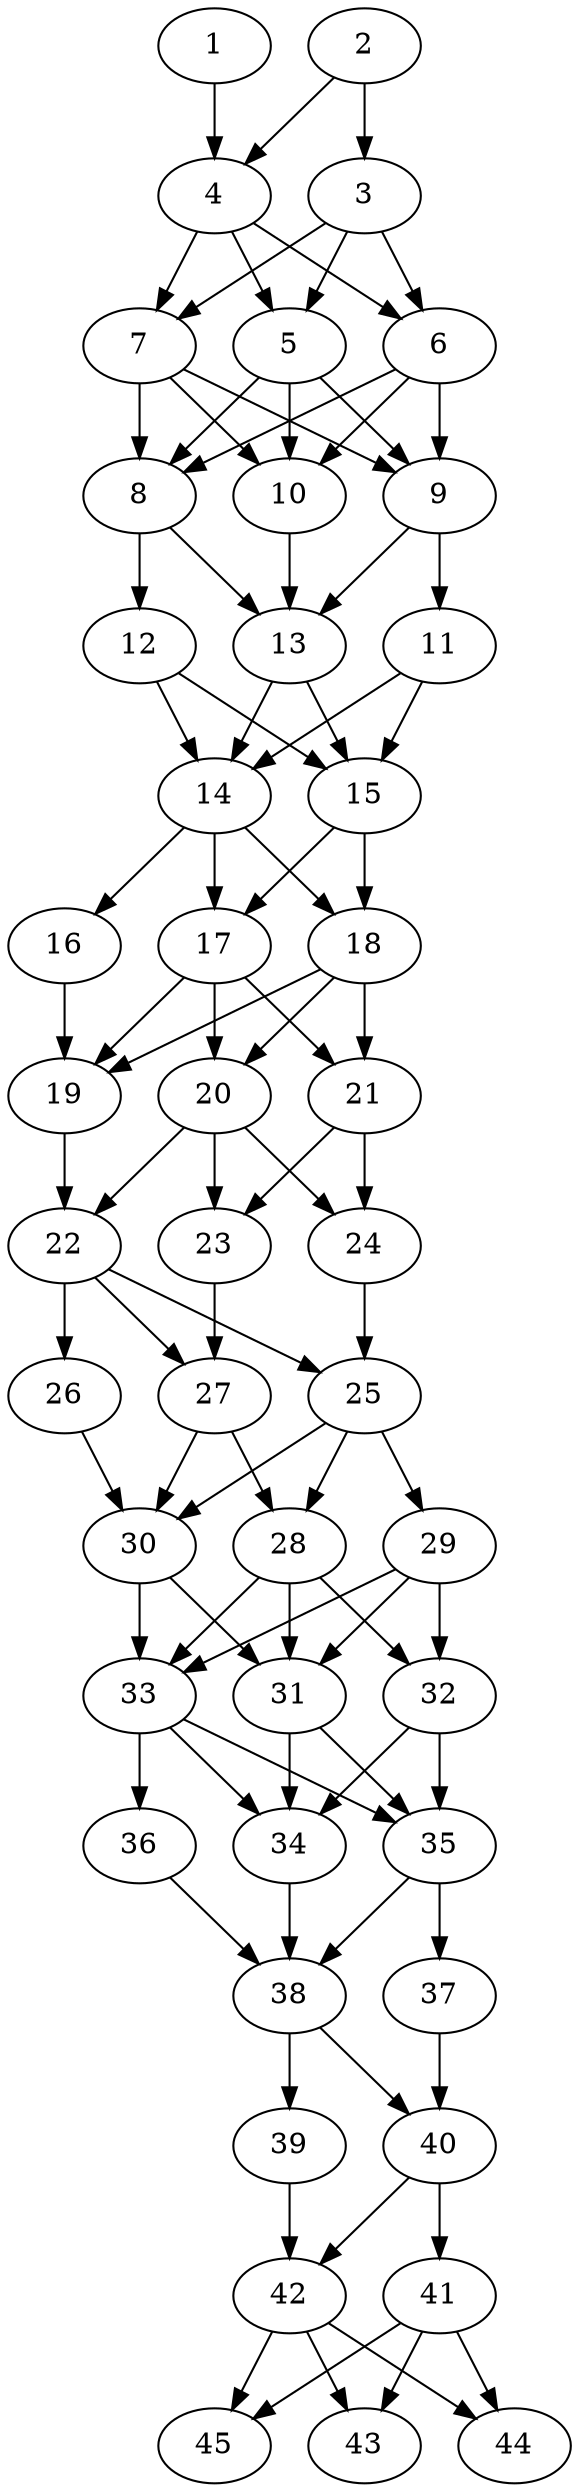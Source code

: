 // DAG automatically generated by daggen at Thu Oct  3 14:07:23 2019
// ./daggen --dot -n 45 --ccr 0.5 --fat 0.3 --regular 0.7 --density 0.9 --mindata 5242880 --maxdata 52428800 
digraph G {
  1 [size="89464832", alpha="0.16", expect_size="44732416"] 
  1 -> 4 [size ="44732416"]
  2 [size="25913344", alpha="0.16", expect_size="12956672"] 
  2 -> 3 [size ="12956672"]
  2 -> 4 [size ="12956672"]
  3 [size="76285952", alpha="0.06", expect_size="38142976"] 
  3 -> 5 [size ="38142976"]
  3 -> 6 [size ="38142976"]
  3 -> 7 [size ="38142976"]
  4 [size="86315008", alpha="0.03", expect_size="43157504"] 
  4 -> 5 [size ="43157504"]
  4 -> 6 [size ="43157504"]
  4 -> 7 [size ="43157504"]
  5 [size="100421632", alpha="0.04", expect_size="50210816"] 
  5 -> 8 [size ="50210816"]
  5 -> 9 [size ="50210816"]
  5 -> 10 [size ="50210816"]
  6 [size="36702208", alpha="0.02", expect_size="18351104"] 
  6 -> 8 [size ="18351104"]
  6 -> 9 [size ="18351104"]
  6 -> 10 [size ="18351104"]
  7 [size="93726720", alpha="0.17", expect_size="46863360"] 
  7 -> 8 [size ="46863360"]
  7 -> 9 [size ="46863360"]
  7 -> 10 [size ="46863360"]
  8 [size="75198464", alpha="0.12", expect_size="37599232"] 
  8 -> 12 [size ="37599232"]
  8 -> 13 [size ="37599232"]
  9 [size="64585728", alpha="0.11", expect_size="32292864"] 
  9 -> 11 [size ="32292864"]
  9 -> 13 [size ="32292864"]
  10 [size="11579392", alpha="0.11", expect_size="5789696"] 
  10 -> 13 [size ="5789696"]
  11 [size="99969024", alpha="0.01", expect_size="49984512"] 
  11 -> 14 [size ="49984512"]
  11 -> 15 [size ="49984512"]
  12 [size="80848896", alpha="0.20", expect_size="40424448"] 
  12 -> 14 [size ="40424448"]
  12 -> 15 [size ="40424448"]
  13 [size="63752192", alpha="0.08", expect_size="31876096"] 
  13 -> 14 [size ="31876096"]
  13 -> 15 [size ="31876096"]
  14 [size="89796608", alpha="0.16", expect_size="44898304"] 
  14 -> 16 [size ="44898304"]
  14 -> 17 [size ="44898304"]
  14 -> 18 [size ="44898304"]
  15 [size="104787968", alpha="0.10", expect_size="52393984"] 
  15 -> 17 [size ="52393984"]
  15 -> 18 [size ="52393984"]
  16 [size="29949952", alpha="0.01", expect_size="14974976"] 
  16 -> 19 [size ="14974976"]
  17 [size="39682048", alpha="0.15", expect_size="19841024"] 
  17 -> 19 [size ="19841024"]
  17 -> 20 [size ="19841024"]
  17 -> 21 [size ="19841024"]
  18 [size="27492352", alpha="0.06", expect_size="13746176"] 
  18 -> 19 [size ="13746176"]
  18 -> 20 [size ="13746176"]
  18 -> 21 [size ="13746176"]
  19 [size="82184192", alpha="0.14", expect_size="41092096"] 
  19 -> 22 [size ="41092096"]
  20 [size="39507968", alpha="0.11", expect_size="19753984"] 
  20 -> 22 [size ="19753984"]
  20 -> 23 [size ="19753984"]
  20 -> 24 [size ="19753984"]
  21 [size="92018688", alpha="0.04", expect_size="46009344"] 
  21 -> 23 [size ="46009344"]
  21 -> 24 [size ="46009344"]
  22 [size="98435072", alpha="0.00", expect_size="49217536"] 
  22 -> 25 [size ="49217536"]
  22 -> 26 [size ="49217536"]
  22 -> 27 [size ="49217536"]
  23 [size="96868352", alpha="0.11", expect_size="48434176"] 
  23 -> 27 [size ="48434176"]
  24 [size="37892096", alpha="0.18", expect_size="18946048"] 
  24 -> 25 [size ="18946048"]
  25 [size="17598464", alpha="0.03", expect_size="8799232"] 
  25 -> 28 [size ="8799232"]
  25 -> 29 [size ="8799232"]
  25 -> 30 [size ="8799232"]
  26 [size="63494144", alpha="0.14", expect_size="31747072"] 
  26 -> 30 [size ="31747072"]
  27 [size="67487744", alpha="0.03", expect_size="33743872"] 
  27 -> 28 [size ="33743872"]
  27 -> 30 [size ="33743872"]
  28 [size="45635584", alpha="0.06", expect_size="22817792"] 
  28 -> 31 [size ="22817792"]
  28 -> 32 [size ="22817792"]
  28 -> 33 [size ="22817792"]
  29 [size="75800576", alpha="0.20", expect_size="37900288"] 
  29 -> 31 [size ="37900288"]
  29 -> 32 [size ="37900288"]
  29 -> 33 [size ="37900288"]
  30 [size="47693824", alpha="0.14", expect_size="23846912"] 
  30 -> 31 [size ="23846912"]
  30 -> 33 [size ="23846912"]
  31 [size="97689600", alpha="0.07", expect_size="48844800"] 
  31 -> 34 [size ="48844800"]
  31 -> 35 [size ="48844800"]
  32 [size="21649408", alpha="0.15", expect_size="10824704"] 
  32 -> 34 [size ="10824704"]
  32 -> 35 [size ="10824704"]
  33 [size="23748608", alpha="0.15", expect_size="11874304"] 
  33 -> 34 [size ="11874304"]
  33 -> 35 [size ="11874304"]
  33 -> 36 [size ="11874304"]
  34 [size="75413504", alpha="0.11", expect_size="37706752"] 
  34 -> 38 [size ="37706752"]
  35 [size="63731712", alpha="0.07", expect_size="31865856"] 
  35 -> 37 [size ="31865856"]
  35 -> 38 [size ="31865856"]
  36 [size="78641152", alpha="0.07", expect_size="39320576"] 
  36 -> 38 [size ="39320576"]
  37 [size="51984384", alpha="0.14", expect_size="25992192"] 
  37 -> 40 [size ="25992192"]
  38 [size="67004416", alpha="0.04", expect_size="33502208"] 
  38 -> 39 [size ="33502208"]
  38 -> 40 [size ="33502208"]
  39 [size="94046208", alpha="0.09", expect_size="47023104"] 
  39 -> 42 [size ="47023104"]
  40 [size="92833792", alpha="0.01", expect_size="46416896"] 
  40 -> 41 [size ="46416896"]
  40 -> 42 [size ="46416896"]
  41 [size="64466944", alpha="0.10", expect_size="32233472"] 
  41 -> 43 [size ="32233472"]
  41 -> 44 [size ="32233472"]
  41 -> 45 [size ="32233472"]
  42 [size="98428928", alpha="0.17", expect_size="49214464"] 
  42 -> 43 [size ="49214464"]
  42 -> 44 [size ="49214464"]
  42 -> 45 [size ="49214464"]
  43 [size="76341248", alpha="0.03", expect_size="38170624"] 
  44 [size="51468288", alpha="0.14", expect_size="25734144"] 
  45 [size="103122944", alpha="0.07", expect_size="51561472"] 
}
